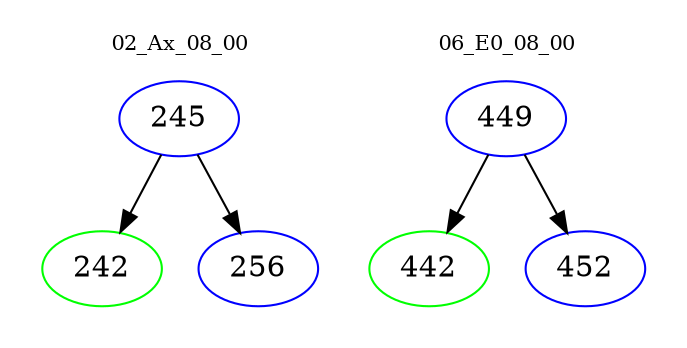 digraph{
subgraph cluster_0 {
color = white
label = "02_Ax_08_00";
fontsize=10;
T0_245 [label="245", color="blue"]
T0_245 -> T0_242 [color="black"]
T0_242 [label="242", color="green"]
T0_245 -> T0_256 [color="black"]
T0_256 [label="256", color="blue"]
}
subgraph cluster_1 {
color = white
label = "06_E0_08_00";
fontsize=10;
T1_449 [label="449", color="blue"]
T1_449 -> T1_442 [color="black"]
T1_442 [label="442", color="green"]
T1_449 -> T1_452 [color="black"]
T1_452 [label="452", color="blue"]
}
}
